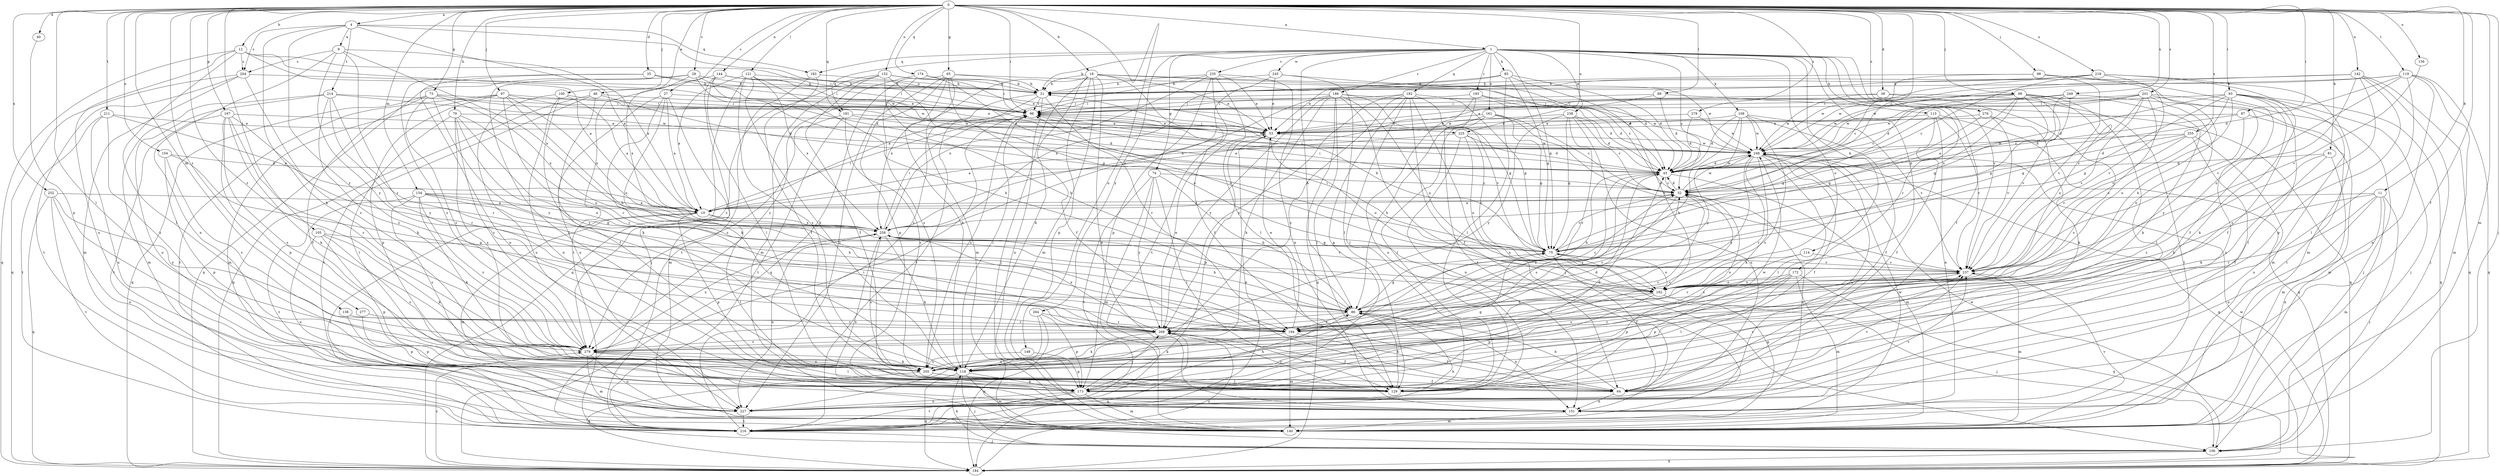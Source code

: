 strict digraph  {
0;
1;
4;
9;
10;
11;
12;
18;
21;
27;
28;
32;
35;
38;
40;
43;
46;
53;
64;
65;
73;
74;
75;
79;
81;
85;
86;
87;
89;
93;
96;
97;
98;
99;
100;
105;
106;
108;
113;
114;
118;
119;
121;
129;
134;
138;
140;
142;
144;
148;
151;
152;
154;
156;
161;
162;
167;
172;
173;
174;
181;
182;
183;
184;
186;
193;
194;
201;
204;
205;
211;
214;
216;
218;
225;
227;
235;
237;
238;
245;
248;
249;
252;
255;
258;
264;
268;
276;
277;
278;
279;
0 -> 1  [label=a];
0 -> 4  [label=a];
0 -> 11  [label=b];
0 -> 12  [label=b];
0 -> 18  [label=b];
0 -> 27  [label=c];
0 -> 28  [label=c];
0 -> 32  [label=c];
0 -> 35  [label=d];
0 -> 38  [label=d];
0 -> 40  [label=d];
0 -> 46  [label=e];
0 -> 64  [label=f];
0 -> 65  [label=g];
0 -> 73  [label=g];
0 -> 79  [label=h];
0 -> 81  [label=h];
0 -> 87  [label=i];
0 -> 89  [label=i];
0 -> 93  [label=i];
0 -> 96  [label=i];
0 -> 97  [label=j];
0 -> 98  [label=j];
0 -> 99  [label=j];
0 -> 100  [label=j];
0 -> 105  [label=j];
0 -> 106  [label=j];
0 -> 119  [label=l];
0 -> 121  [label=l];
0 -> 129  [label=l];
0 -> 134  [label=m];
0 -> 138  [label=m];
0 -> 140  [label=m];
0 -> 142  [label=n];
0 -> 144  [label=n];
0 -> 148  [label=n];
0 -> 152  [label=o];
0 -> 154  [label=o];
0 -> 156  [label=o];
0 -> 167  [label=p];
0 -> 174  [label=q];
0 -> 181  [label=q];
0 -> 201  [label=s];
0 -> 211  [label=t];
0 -> 218  [label=u];
0 -> 225  [label=u];
0 -> 249  [label=x];
0 -> 252  [label=x];
0 -> 255  [label=x];
0 -> 276  [label=z];
0 -> 277  [label=z];
0 -> 278  [label=z];
0 -> 279  [label=z];
1 -> 21  [label=b];
1 -> 32  [label=c];
1 -> 64  [label=f];
1 -> 74  [label=g];
1 -> 75  [label=g];
1 -> 85  [label=h];
1 -> 86  [label=h];
1 -> 108  [label=k];
1 -> 113  [label=k];
1 -> 114  [label=k];
1 -> 161  [label=o];
1 -> 162  [label=o];
1 -> 172  [label=p];
1 -> 181  [label=q];
1 -> 182  [label=q];
1 -> 183  [label=q];
1 -> 186  [label=r];
1 -> 193  [label=r];
1 -> 194  [label=r];
1 -> 235  [label=v];
1 -> 237  [label=v];
1 -> 238  [label=w];
1 -> 245  [label=w];
1 -> 264  [label=y];
4 -> 9  [label=a];
4 -> 10  [label=a];
4 -> 118  [label=k];
4 -> 183  [label=q];
4 -> 204  [label=s];
4 -> 214  [label=t];
4 -> 225  [label=u];
4 -> 268  [label=y];
9 -> 10  [label=a];
9 -> 151  [label=n];
9 -> 194  [label=r];
9 -> 204  [label=s];
9 -> 258  [label=x];
9 -> 268  [label=y];
10 -> 96  [label=i];
10 -> 129  [label=l];
10 -> 140  [label=m];
10 -> 173  [label=p];
10 -> 216  [label=t];
10 -> 258  [label=x];
11 -> 10  [label=a];
11 -> 86  [label=h];
11 -> 106  [label=j];
11 -> 140  [label=m];
11 -> 151  [label=n];
11 -> 194  [label=r];
11 -> 227  [label=u];
12 -> 10  [label=a];
12 -> 96  [label=i];
12 -> 129  [label=l];
12 -> 184  [label=q];
12 -> 204  [label=s];
12 -> 227  [label=u];
12 -> 248  [label=w];
18 -> 21  [label=b];
18 -> 32  [label=c];
18 -> 53  [label=e];
18 -> 64  [label=f];
18 -> 106  [label=j];
18 -> 118  [label=k];
18 -> 140  [label=m];
18 -> 151  [label=n];
18 -> 173  [label=p];
18 -> 248  [label=w];
18 -> 258  [label=x];
21 -> 96  [label=i];
21 -> 151  [label=n];
21 -> 194  [label=r];
21 -> 216  [label=t];
21 -> 279  [label=z];
27 -> 10  [label=a];
27 -> 96  [label=i];
27 -> 118  [label=k];
27 -> 140  [label=m];
27 -> 162  [label=o];
27 -> 227  [label=u];
28 -> 21  [label=b];
28 -> 75  [label=g];
28 -> 96  [label=i];
28 -> 129  [label=l];
28 -> 184  [label=q];
28 -> 258  [label=x];
32 -> 10  [label=a];
32 -> 43  [label=d];
32 -> 96  [label=i];
32 -> 151  [label=n];
32 -> 194  [label=r];
32 -> 248  [label=w];
35 -> 21  [label=b];
35 -> 53  [label=e];
35 -> 151  [label=n];
35 -> 279  [label=z];
38 -> 96  [label=i];
38 -> 205  [label=s];
38 -> 216  [label=t];
38 -> 248  [label=w];
40 -> 173  [label=p];
43 -> 32  [label=c];
43 -> 86  [label=h];
43 -> 96  [label=i];
43 -> 140  [label=m];
43 -> 205  [label=s];
43 -> 248  [label=w];
43 -> 279  [label=z];
46 -> 43  [label=d];
46 -> 64  [label=f];
46 -> 96  [label=i];
46 -> 184  [label=q];
46 -> 216  [label=t];
53 -> 96  [label=i];
53 -> 162  [label=o];
53 -> 173  [label=p];
53 -> 248  [label=w];
64 -> 86  [label=h];
64 -> 151  [label=n];
64 -> 237  [label=v];
65 -> 21  [label=b];
65 -> 43  [label=d];
65 -> 64  [label=f];
65 -> 118  [label=k];
65 -> 140  [label=m];
65 -> 173  [label=p];
65 -> 184  [label=q];
65 -> 227  [label=u];
73 -> 53  [label=e];
73 -> 64  [label=f];
73 -> 96  [label=i];
73 -> 184  [label=q];
73 -> 258  [label=x];
73 -> 268  [label=y];
73 -> 279  [label=z];
74 -> 32  [label=c];
74 -> 86  [label=h];
74 -> 129  [label=l];
74 -> 140  [label=m];
74 -> 216  [label=t];
74 -> 268  [label=y];
75 -> 21  [label=b];
75 -> 32  [label=c];
75 -> 64  [label=f];
75 -> 96  [label=i];
75 -> 162  [label=o];
75 -> 237  [label=v];
79 -> 53  [label=e];
79 -> 129  [label=l];
79 -> 162  [label=o];
79 -> 194  [label=r];
79 -> 205  [label=s];
79 -> 268  [label=y];
79 -> 279  [label=z];
81 -> 43  [label=d];
81 -> 118  [label=k];
81 -> 140  [label=m];
81 -> 279  [label=z];
85 -> 21  [label=b];
85 -> 43  [label=d];
85 -> 75  [label=g];
85 -> 129  [label=l];
85 -> 162  [label=o];
85 -> 258  [label=x];
86 -> 32  [label=c];
86 -> 75  [label=g];
86 -> 151  [label=n];
86 -> 194  [label=r];
86 -> 268  [label=y];
87 -> 43  [label=d];
87 -> 53  [label=e];
87 -> 140  [label=m];
87 -> 162  [label=o];
89 -> 10  [label=a];
89 -> 43  [label=d];
89 -> 96  [label=i];
89 -> 184  [label=q];
93 -> 43  [label=d];
93 -> 75  [label=g];
93 -> 96  [label=i];
93 -> 106  [label=j];
93 -> 118  [label=k];
93 -> 129  [label=l];
93 -> 162  [label=o];
93 -> 184  [label=q];
93 -> 216  [label=t];
93 -> 237  [label=v];
96 -> 53  [label=e];
96 -> 205  [label=s];
96 -> 248  [label=w];
97 -> 86  [label=h];
97 -> 96  [label=i];
97 -> 140  [label=m];
97 -> 173  [label=p];
97 -> 194  [label=r];
97 -> 216  [label=t];
97 -> 248  [label=w];
97 -> 258  [label=x];
98 -> 21  [label=b];
98 -> 32  [label=c];
98 -> 64  [label=f];
98 -> 86  [label=h];
98 -> 237  [label=v];
99 -> 10  [label=a];
99 -> 32  [label=c];
99 -> 53  [label=e];
99 -> 75  [label=g];
99 -> 96  [label=i];
99 -> 118  [label=k];
99 -> 129  [label=l];
99 -> 162  [label=o];
99 -> 237  [label=v];
99 -> 248  [label=w];
99 -> 258  [label=x];
100 -> 10  [label=a];
100 -> 96  [label=i];
100 -> 118  [label=k];
100 -> 151  [label=n];
100 -> 227  [label=u];
105 -> 75  [label=g];
105 -> 118  [label=k];
105 -> 173  [label=p];
105 -> 205  [label=s];
105 -> 227  [label=u];
106 -> 118  [label=k];
106 -> 184  [label=q];
106 -> 248  [label=w];
108 -> 43  [label=d];
108 -> 53  [label=e];
108 -> 64  [label=f];
108 -> 86  [label=h];
108 -> 205  [label=s];
108 -> 237  [label=v];
108 -> 248  [label=w];
108 -> 268  [label=y];
113 -> 53  [label=e];
113 -> 64  [label=f];
113 -> 75  [label=g];
113 -> 151  [label=n];
113 -> 184  [label=q];
113 -> 237  [label=v];
114 -> 162  [label=o];
114 -> 194  [label=r];
114 -> 237  [label=v];
118 -> 32  [label=c];
118 -> 75  [label=g];
118 -> 96  [label=i];
118 -> 106  [label=j];
118 -> 140  [label=m];
118 -> 173  [label=p];
118 -> 184  [label=q];
119 -> 21  [label=b];
119 -> 43  [label=d];
119 -> 129  [label=l];
119 -> 140  [label=m];
119 -> 151  [label=n];
119 -> 184  [label=q];
119 -> 237  [label=v];
119 -> 248  [label=w];
121 -> 10  [label=a];
121 -> 21  [label=b];
121 -> 86  [label=h];
121 -> 118  [label=k];
121 -> 184  [label=q];
121 -> 205  [label=s];
121 -> 258  [label=x];
129 -> 32  [label=c];
129 -> 86  [label=h];
129 -> 268  [label=y];
134 -> 10  [label=a];
134 -> 75  [label=g];
134 -> 86  [label=h];
134 -> 118  [label=k];
134 -> 205  [label=s];
134 -> 216  [label=t];
134 -> 258  [label=x];
134 -> 279  [label=z];
138 -> 173  [label=p];
138 -> 194  [label=r];
140 -> 237  [label=v];
142 -> 21  [label=b];
142 -> 106  [label=j];
142 -> 162  [label=o];
142 -> 173  [label=p];
142 -> 184  [label=q];
142 -> 205  [label=s];
142 -> 248  [label=w];
144 -> 21  [label=b];
144 -> 43  [label=d];
144 -> 96  [label=i];
144 -> 106  [label=j];
144 -> 129  [label=l];
144 -> 216  [label=t];
144 -> 248  [label=w];
148 -> 173  [label=p];
148 -> 205  [label=s];
151 -> 140  [label=m];
151 -> 258  [label=x];
152 -> 21  [label=b];
152 -> 53  [label=e];
152 -> 64  [label=f];
152 -> 86  [label=h];
152 -> 140  [label=m];
152 -> 162  [label=o];
152 -> 279  [label=z];
154 -> 43  [label=d];
154 -> 86  [label=h];
154 -> 173  [label=p];
154 -> 279  [label=z];
156 -> 237  [label=v];
161 -> 32  [label=c];
161 -> 53  [label=e];
161 -> 75  [label=g];
161 -> 86  [label=h];
161 -> 129  [label=l];
161 -> 237  [label=v];
162 -> 86  [label=h];
162 -> 106  [label=j];
162 -> 173  [label=p];
162 -> 194  [label=r];
167 -> 53  [label=e];
167 -> 118  [label=k];
167 -> 173  [label=p];
167 -> 194  [label=r];
167 -> 205  [label=s];
167 -> 216  [label=t];
167 -> 279  [label=z];
172 -> 129  [label=l];
172 -> 140  [label=m];
172 -> 162  [label=o];
172 -> 173  [label=p];
172 -> 184  [label=q];
172 -> 205  [label=s];
173 -> 43  [label=d];
173 -> 86  [label=h];
173 -> 140  [label=m];
173 -> 216  [label=t];
173 -> 227  [label=u];
173 -> 237  [label=v];
173 -> 248  [label=w];
173 -> 268  [label=y];
174 -> 21  [label=b];
174 -> 96  [label=i];
174 -> 162  [label=o];
174 -> 205  [label=s];
174 -> 279  [label=z];
181 -> 43  [label=d];
181 -> 53  [label=e];
181 -> 205  [label=s];
181 -> 216  [label=t];
181 -> 279  [label=z];
182 -> 64  [label=f];
182 -> 75  [label=g];
182 -> 96  [label=i];
182 -> 129  [label=l];
182 -> 151  [label=n];
182 -> 173  [label=p];
182 -> 237  [label=v];
182 -> 268  [label=y];
182 -> 279  [label=z];
183 -> 21  [label=b];
183 -> 64  [label=f];
183 -> 216  [label=t];
184 -> 248  [label=w];
184 -> 268  [label=y];
184 -> 279  [label=z];
186 -> 43  [label=d];
186 -> 75  [label=g];
186 -> 96  [label=i];
186 -> 106  [label=j];
186 -> 118  [label=k];
186 -> 129  [label=l];
186 -> 162  [label=o];
186 -> 184  [label=q];
186 -> 258  [label=x];
186 -> 268  [label=y];
193 -> 43  [label=d];
193 -> 96  [label=i];
193 -> 216  [label=t];
193 -> 227  [label=u];
193 -> 248  [label=w];
194 -> 32  [label=c];
194 -> 53  [label=e];
194 -> 64  [label=f];
194 -> 118  [label=k];
194 -> 140  [label=m];
201 -> 43  [label=d];
201 -> 75  [label=g];
201 -> 96  [label=i];
201 -> 106  [label=j];
201 -> 162  [label=o];
201 -> 227  [label=u];
201 -> 237  [label=v];
201 -> 248  [label=w];
201 -> 268  [label=y];
204 -> 21  [label=b];
204 -> 140  [label=m];
204 -> 184  [label=q];
204 -> 216  [label=t];
204 -> 279  [label=z];
205 -> 32  [label=c];
205 -> 43  [label=d];
205 -> 64  [label=f];
205 -> 129  [label=l];
205 -> 184  [label=q];
205 -> 237  [label=v];
211 -> 10  [label=a];
211 -> 53  [label=e];
211 -> 216  [label=t];
211 -> 227  [label=u];
211 -> 279  [label=z];
214 -> 96  [label=i];
214 -> 140  [label=m];
214 -> 194  [label=r];
214 -> 227  [label=u];
214 -> 248  [label=w];
214 -> 268  [label=y];
214 -> 279  [label=z];
216 -> 53  [label=e];
216 -> 75  [label=g];
216 -> 86  [label=h];
216 -> 96  [label=i];
216 -> 106  [label=j];
216 -> 248  [label=w];
218 -> 21  [label=b];
218 -> 32  [label=c];
218 -> 53  [label=e];
218 -> 64  [label=f];
218 -> 140  [label=m];
218 -> 237  [label=v];
218 -> 248  [label=w];
225 -> 10  [label=a];
225 -> 43  [label=d];
225 -> 151  [label=n];
225 -> 162  [label=o];
225 -> 237  [label=v];
225 -> 248  [label=w];
227 -> 216  [label=t];
227 -> 237  [label=v];
235 -> 10  [label=a];
235 -> 21  [label=b];
235 -> 53  [label=e];
235 -> 129  [label=l];
235 -> 151  [label=n];
235 -> 173  [label=p];
235 -> 216  [label=t];
235 -> 258  [label=x];
237 -> 140  [label=m];
237 -> 162  [label=o];
237 -> 173  [label=p];
238 -> 32  [label=c];
238 -> 43  [label=d];
238 -> 53  [label=e];
238 -> 75  [label=g];
238 -> 194  [label=r];
238 -> 227  [label=u];
238 -> 268  [label=y];
245 -> 21  [label=b];
245 -> 43  [label=d];
245 -> 53  [label=e];
245 -> 129  [label=l];
245 -> 258  [label=x];
248 -> 43  [label=d];
248 -> 64  [label=f];
248 -> 118  [label=k];
248 -> 129  [label=l];
248 -> 184  [label=q];
248 -> 194  [label=r];
248 -> 227  [label=u];
248 -> 268  [label=y];
249 -> 32  [label=c];
249 -> 75  [label=g];
249 -> 96  [label=i];
249 -> 140  [label=m];
249 -> 248  [label=w];
252 -> 10  [label=a];
252 -> 184  [label=q];
252 -> 216  [label=t];
252 -> 227  [label=u];
252 -> 268  [label=y];
255 -> 32  [label=c];
255 -> 43  [label=d];
255 -> 64  [label=f];
255 -> 227  [label=u];
255 -> 237  [label=v];
255 -> 248  [label=w];
258 -> 75  [label=g];
258 -> 86  [label=h];
258 -> 96  [label=i];
258 -> 118  [label=k];
258 -> 205  [label=s];
258 -> 227  [label=u];
258 -> 237  [label=v];
264 -> 173  [label=p];
264 -> 184  [label=q];
264 -> 194  [label=r];
264 -> 227  [label=u];
268 -> 53  [label=e];
268 -> 64  [label=f];
268 -> 118  [label=k];
268 -> 184  [label=q];
268 -> 258  [label=x];
268 -> 279  [label=z];
276 -> 53  [label=e];
276 -> 75  [label=g];
276 -> 118  [label=k];
276 -> 237  [label=v];
277 -> 173  [label=p];
277 -> 194  [label=r];
278 -> 43  [label=d];
278 -> 53  [label=e];
278 -> 248  [label=w];
279 -> 118  [label=k];
279 -> 129  [label=l];
279 -> 140  [label=m];
279 -> 205  [label=s];
279 -> 227  [label=u];
279 -> 258  [label=x];
}
